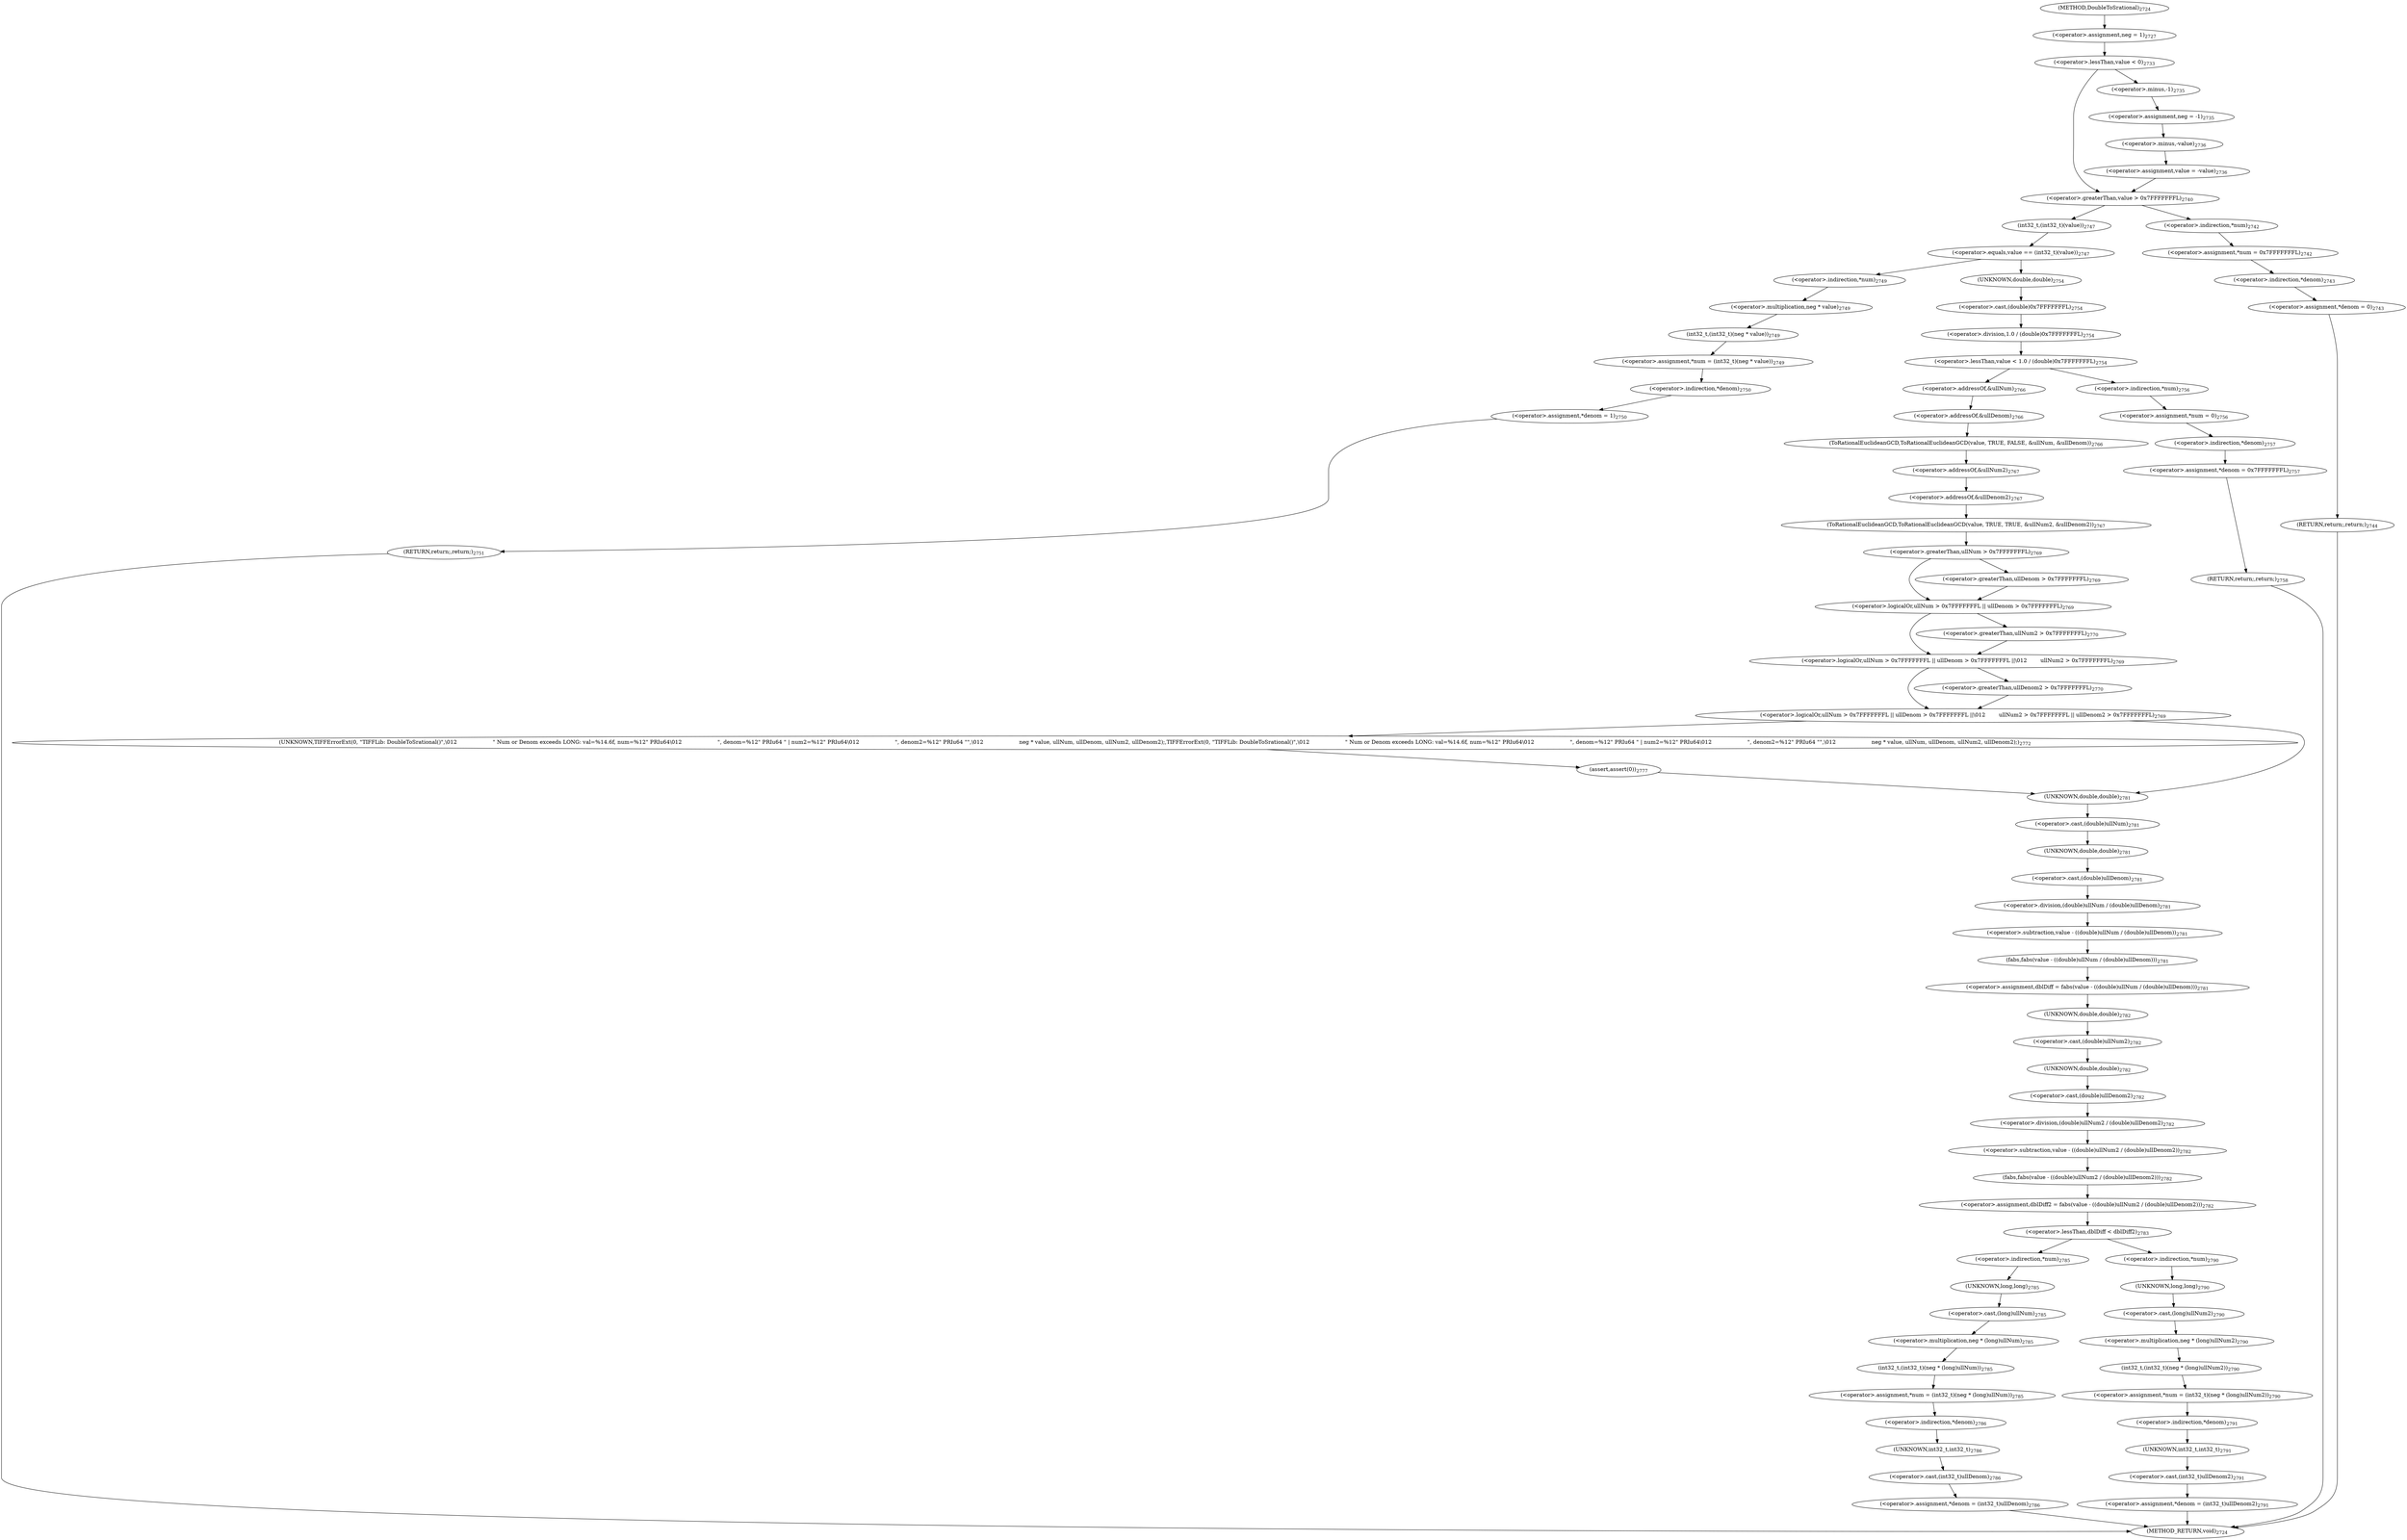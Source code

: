 digraph "DoubleToSrational" {  
"71317" [label = <(&lt;operator&gt;.assignment,neg = 1)<SUB>2727</SUB>> ]
"71389" [label = <(ToRationalEuclideanGCD,ToRationalEuclideanGCD(value, TRUE, FALSE, &amp;ullNum, &amp;ullDenom))<SUB>2766</SUB>> ]
"71397" [label = <(ToRationalEuclideanGCD,ToRationalEuclideanGCD(value, TRUE, TRUE, &amp;ullNum2, &amp;ullDenom2))<SUB>2767</SUB>> ]
"71425" [label = <(&lt;operator&gt;.assignment,dblDiff = fabs(value - ((double)ullNum / (double)ullDenom)))<SUB>2781</SUB>> ]
"71437" [label = <(&lt;operator&gt;.assignment,dblDiff2 = fabs(value - ((double)ullNum2 / (double)ullDenom2)))<SUB>2782</SUB>> ]
"71327" [label = <(&lt;operator&gt;.lessThan,value &lt; 0)<SUB>2733</SUB>> ]
"71340" [label = <(&lt;operator&gt;.greaterThan,value &gt; 0x7FFFFFFFL)<SUB>2740</SUB>> ]
"71354" [label = <(&lt;operator&gt;.equals,value == (int32_t)(value))<SUB>2747</SUB>> ]
"71372" [label = <(&lt;operator&gt;.lessThan,value &lt; 1.0 / (double)0x7FFFFFFFL)<SUB>2754</SUB>> ]
"71393" [label = <(&lt;operator&gt;.addressOf,&amp;ullNum)<SUB>2766</SUB>> ]
"71395" [label = <(&lt;operator&gt;.addressOf,&amp;ullDenom)<SUB>2766</SUB>> ]
"71401" [label = <(&lt;operator&gt;.addressOf,&amp;ullNum2)<SUB>2767</SUB>> ]
"71403" [label = <(&lt;operator&gt;.addressOf,&amp;ullDenom2)<SUB>2767</SUB>> ]
"71406" [label = <(&lt;operator&gt;.logicalOr,ullNum &gt; 0x7FFFFFFFL || ullDenom &gt; 0x7FFFFFFFL ||\012        ullNum2 &gt; 0x7FFFFFFFL || ullDenom2 &gt; 0x7FFFFFFFL)<SUB>2769</SUB>> ]
"71427" [label = <(fabs,fabs(value - ((double)ullNum / (double)ullDenom)))<SUB>2781</SUB>> ]
"71439" [label = <(fabs,fabs(value - ((double)ullNum2 / (double)ullDenom2)))<SUB>2782</SUB>> ]
"71450" [label = <(&lt;operator&gt;.lessThan,dblDiff &lt; dblDiff2)<SUB>2783</SUB>> ]
"71331" [label = <(&lt;operator&gt;.assignment,neg = -1)<SUB>2735</SUB>> ]
"71335" [label = <(&lt;operator&gt;.assignment,value = -value)<SUB>2736</SUB>> ]
"71344" [label = <(&lt;operator&gt;.assignment,*num = 0x7FFFFFFFL)<SUB>2742</SUB>> ]
"71348" [label = <(&lt;operator&gt;.assignment,*denom = 0)<SUB>2743</SUB>> ]
"71352" [label = <(RETURN,return;,return;)<SUB>2744</SUB>> ]
"71356" [label = <(int32_t,(int32_t)(value))<SUB>2747</SUB>> ]
"71359" [label = <(&lt;operator&gt;.assignment,*num = (int32_t)(neg * value))<SUB>2749</SUB>> ]
"71366" [label = <(&lt;operator&gt;.assignment,*denom = 1)<SUB>2750</SUB>> ]
"71370" [label = <(RETURN,return;,return;)<SUB>2751</SUB>> ]
"71374" [label = <(&lt;operator&gt;.division,1.0 / (double)0x7FFFFFFFL)<SUB>2754</SUB>> ]
"71380" [label = <(&lt;operator&gt;.assignment,*num = 0)<SUB>2756</SUB>> ]
"71384" [label = <(&lt;operator&gt;.assignment,*denom = 0x7FFFFFFFL)<SUB>2757</SUB>> ]
"71388" [label = <(RETURN,return;,return;)<SUB>2758</SUB>> ]
"71407" [label = <(&lt;operator&gt;.logicalOr,ullNum &gt; 0x7FFFFFFFL || ullDenom &gt; 0x7FFFFFFFL ||\012        ullNum2 &gt; 0x7FFFFFFFL)<SUB>2769</SUB>> ]
"71418" [label = <(&lt;operator&gt;.greaterThan,ullDenom2 &gt; 0x7FFFFFFFL)<SUB>2770</SUB>> ]
"71422" [label = <(UNKNOWN,TIFFErrorExt(0, &quot;TIFFLib: DoubleToSrational()&quot;,\012                     &quot; Num or Denom exceeds LONG: val=%14.6f, num=%12&quot; PRIu64\012                     &quot;, denom=%12&quot; PRIu64 &quot; | num2=%12&quot; PRIu64\012                     &quot;, denom2=%12&quot; PRIu64 &quot;&quot;,\012                     neg * value, ullNum, ullDenom, ullNum2, ullDenom2);,TIFFErrorExt(0, &quot;TIFFLib: DoubleToSrational()&quot;,\012                     &quot; Num or Denom exceeds LONG: val=%14.6f, num=%12&quot; PRIu64\012                     &quot;, denom=%12&quot; PRIu64 &quot; | num2=%12&quot; PRIu64\012                     &quot;, denom2=%12&quot; PRIu64 &quot;&quot;,\012                     neg * value, ullNum, ullDenom, ullNum2, ullDenom2);)<SUB>2772</SUB>> ]
"71423" [label = <(assert,assert(0))<SUB>2777</SUB>> ]
"71428" [label = <(&lt;operator&gt;.subtraction,value - ((double)ullNum / (double)ullDenom))<SUB>2781</SUB>> ]
"71440" [label = <(&lt;operator&gt;.subtraction,value - ((double)ullNum2 / (double)ullDenom2))<SUB>2782</SUB>> ]
"71454" [label = <(&lt;operator&gt;.assignment,*num = (int32_t)(neg * (long)ullNum))<SUB>2785</SUB>> ]
"71463" [label = <(&lt;operator&gt;.assignment,*denom = (int32_t)ullDenom)<SUB>2786</SUB>> ]
"71333" [label = <(&lt;operator&gt;.minus,-1)<SUB>2735</SUB>> ]
"71337" [label = <(&lt;operator&gt;.minus,-value)<SUB>2736</SUB>> ]
"71345" [label = <(&lt;operator&gt;.indirection,*num)<SUB>2742</SUB>> ]
"71349" [label = <(&lt;operator&gt;.indirection,*denom)<SUB>2743</SUB>> ]
"71360" [label = <(&lt;operator&gt;.indirection,*num)<SUB>2749</SUB>> ]
"71362" [label = <(int32_t,(int32_t)(neg * value))<SUB>2749</SUB>> ]
"71367" [label = <(&lt;operator&gt;.indirection,*denom)<SUB>2750</SUB>> ]
"71376" [label = <(&lt;operator&gt;.cast,(double)0x7FFFFFFFL)<SUB>2754</SUB>> ]
"71381" [label = <(&lt;operator&gt;.indirection,*num)<SUB>2756</SUB>> ]
"71385" [label = <(&lt;operator&gt;.indirection,*denom)<SUB>2757</SUB>> ]
"71408" [label = <(&lt;operator&gt;.logicalOr,ullNum &gt; 0x7FFFFFFFL || ullDenom &gt; 0x7FFFFFFFL)<SUB>2769</SUB>> ]
"71415" [label = <(&lt;operator&gt;.greaterThan,ullNum2 &gt; 0x7FFFFFFFL)<SUB>2770</SUB>> ]
"71430" [label = <(&lt;operator&gt;.division,(double)ullNum / (double)ullDenom)<SUB>2781</SUB>> ]
"71442" [label = <(&lt;operator&gt;.division,(double)ullNum2 / (double)ullDenom2)<SUB>2782</SUB>> ]
"71455" [label = <(&lt;operator&gt;.indirection,*num)<SUB>2785</SUB>> ]
"71457" [label = <(int32_t,(int32_t)(neg * (long)ullNum))<SUB>2785</SUB>> ]
"71464" [label = <(&lt;operator&gt;.indirection,*denom)<SUB>2786</SUB>> ]
"71466" [label = <(&lt;operator&gt;.cast,(int32_t)ullDenom)<SUB>2786</SUB>> ]
"71471" [label = <(&lt;operator&gt;.assignment,*num = (int32_t)(neg * (long)ullNum2))<SUB>2790</SUB>> ]
"71480" [label = <(&lt;operator&gt;.assignment,*denom = (int32_t)ullDenom2)<SUB>2791</SUB>> ]
"71363" [label = <(&lt;operator&gt;.multiplication,neg * value)<SUB>2749</SUB>> ]
"71377" [label = <(UNKNOWN,double,double)<SUB>2754</SUB>> ]
"71409" [label = <(&lt;operator&gt;.greaterThan,ullNum &gt; 0x7FFFFFFFL)<SUB>2769</SUB>> ]
"71412" [label = <(&lt;operator&gt;.greaterThan,ullDenom &gt; 0x7FFFFFFFL)<SUB>2769</SUB>> ]
"71431" [label = <(&lt;operator&gt;.cast,(double)ullNum)<SUB>2781</SUB>> ]
"71434" [label = <(&lt;operator&gt;.cast,(double)ullDenom)<SUB>2781</SUB>> ]
"71443" [label = <(&lt;operator&gt;.cast,(double)ullNum2)<SUB>2782</SUB>> ]
"71446" [label = <(&lt;operator&gt;.cast,(double)ullDenom2)<SUB>2782</SUB>> ]
"71458" [label = <(&lt;operator&gt;.multiplication,neg * (long)ullNum)<SUB>2785</SUB>> ]
"71467" [label = <(UNKNOWN,int32_t,int32_t)<SUB>2786</SUB>> ]
"71472" [label = <(&lt;operator&gt;.indirection,*num)<SUB>2790</SUB>> ]
"71474" [label = <(int32_t,(int32_t)(neg * (long)ullNum2))<SUB>2790</SUB>> ]
"71481" [label = <(&lt;operator&gt;.indirection,*denom)<SUB>2791</SUB>> ]
"71483" [label = <(&lt;operator&gt;.cast,(int32_t)ullDenom2)<SUB>2791</SUB>> ]
"71432" [label = <(UNKNOWN,double,double)<SUB>2781</SUB>> ]
"71435" [label = <(UNKNOWN,double,double)<SUB>2781</SUB>> ]
"71444" [label = <(UNKNOWN,double,double)<SUB>2782</SUB>> ]
"71447" [label = <(UNKNOWN,double,double)<SUB>2782</SUB>> ]
"71460" [label = <(&lt;operator&gt;.cast,(long)ullNum)<SUB>2785</SUB>> ]
"71475" [label = <(&lt;operator&gt;.multiplication,neg * (long)ullNum2)<SUB>2790</SUB>> ]
"71484" [label = <(UNKNOWN,int32_t,int32_t)<SUB>2791</SUB>> ]
"71461" [label = <(UNKNOWN,long,long)<SUB>2785</SUB>> ]
"71477" [label = <(&lt;operator&gt;.cast,(long)ullNum2)<SUB>2790</SUB>> ]
"71478" [label = <(UNKNOWN,long,long)<SUB>2790</SUB>> ]
"71311" [label = <(METHOD,DoubleToSrational)<SUB>2724</SUB>> ]
"71486" [label = <(METHOD_RETURN,void)<SUB>2724</SUB>> ]
  "71317" -> "71327" 
  "71389" -> "71401" 
  "71397" -> "71409" 
  "71425" -> "71444" 
  "71437" -> "71450" 
  "71327" -> "71333" 
  "71327" -> "71340" 
  "71340" -> "71345" 
  "71340" -> "71356" 
  "71354" -> "71360" 
  "71354" -> "71377" 
  "71372" -> "71381" 
  "71372" -> "71393" 
  "71393" -> "71395" 
  "71395" -> "71389" 
  "71401" -> "71403" 
  "71403" -> "71397" 
  "71406" -> "71422" 
  "71406" -> "71432" 
  "71427" -> "71425" 
  "71439" -> "71437" 
  "71450" -> "71455" 
  "71450" -> "71472" 
  "71331" -> "71337" 
  "71335" -> "71340" 
  "71344" -> "71349" 
  "71348" -> "71352" 
  "71352" -> "71486" 
  "71356" -> "71354" 
  "71359" -> "71367" 
  "71366" -> "71370" 
  "71370" -> "71486" 
  "71374" -> "71372" 
  "71380" -> "71385" 
  "71384" -> "71388" 
  "71388" -> "71486" 
  "71407" -> "71406" 
  "71407" -> "71418" 
  "71418" -> "71406" 
  "71422" -> "71423" 
  "71423" -> "71432" 
  "71428" -> "71427" 
  "71440" -> "71439" 
  "71454" -> "71464" 
  "71463" -> "71486" 
  "71333" -> "71331" 
  "71337" -> "71335" 
  "71345" -> "71344" 
  "71349" -> "71348" 
  "71360" -> "71363" 
  "71362" -> "71359" 
  "71367" -> "71366" 
  "71376" -> "71374" 
  "71381" -> "71380" 
  "71385" -> "71384" 
  "71408" -> "71407" 
  "71408" -> "71415" 
  "71415" -> "71407" 
  "71430" -> "71428" 
  "71442" -> "71440" 
  "71455" -> "71461" 
  "71457" -> "71454" 
  "71464" -> "71467" 
  "71466" -> "71463" 
  "71471" -> "71481" 
  "71480" -> "71486" 
  "71363" -> "71362" 
  "71377" -> "71376" 
  "71409" -> "71408" 
  "71409" -> "71412" 
  "71412" -> "71408" 
  "71431" -> "71435" 
  "71434" -> "71430" 
  "71443" -> "71447" 
  "71446" -> "71442" 
  "71458" -> "71457" 
  "71467" -> "71466" 
  "71472" -> "71478" 
  "71474" -> "71471" 
  "71481" -> "71484" 
  "71483" -> "71480" 
  "71432" -> "71431" 
  "71435" -> "71434" 
  "71444" -> "71443" 
  "71447" -> "71446" 
  "71460" -> "71458" 
  "71475" -> "71474" 
  "71484" -> "71483" 
  "71461" -> "71460" 
  "71477" -> "71475" 
  "71478" -> "71477" 
  "71311" -> "71317" 
}
